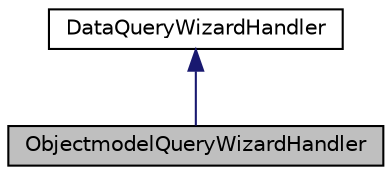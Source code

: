 digraph "ObjectmodelQueryWizardHandler"
{
 // LATEX_PDF_SIZE
  edge [fontname="Helvetica",fontsize="10",labelfontname="Helvetica",labelfontsize="10"];
  node [fontname="Helvetica",fontsize="10",shape=record];
  Node1 [label="ObjectmodelQueryWizardHandler",height=0.2,width=0.4,color="black", fillcolor="grey75", style="filled", fontcolor="black",tooltip=" "];
  Node2 -> Node1 [dir="back",color="midnightblue",fontsize="10",style="solid"];
  Node2 [label="DataQueryWizardHandler",height=0.2,width=0.4,color="black", fillcolor="white", style="filled",URL="$classDataQueryWizardHandler.html",tooltip=" "];
}
